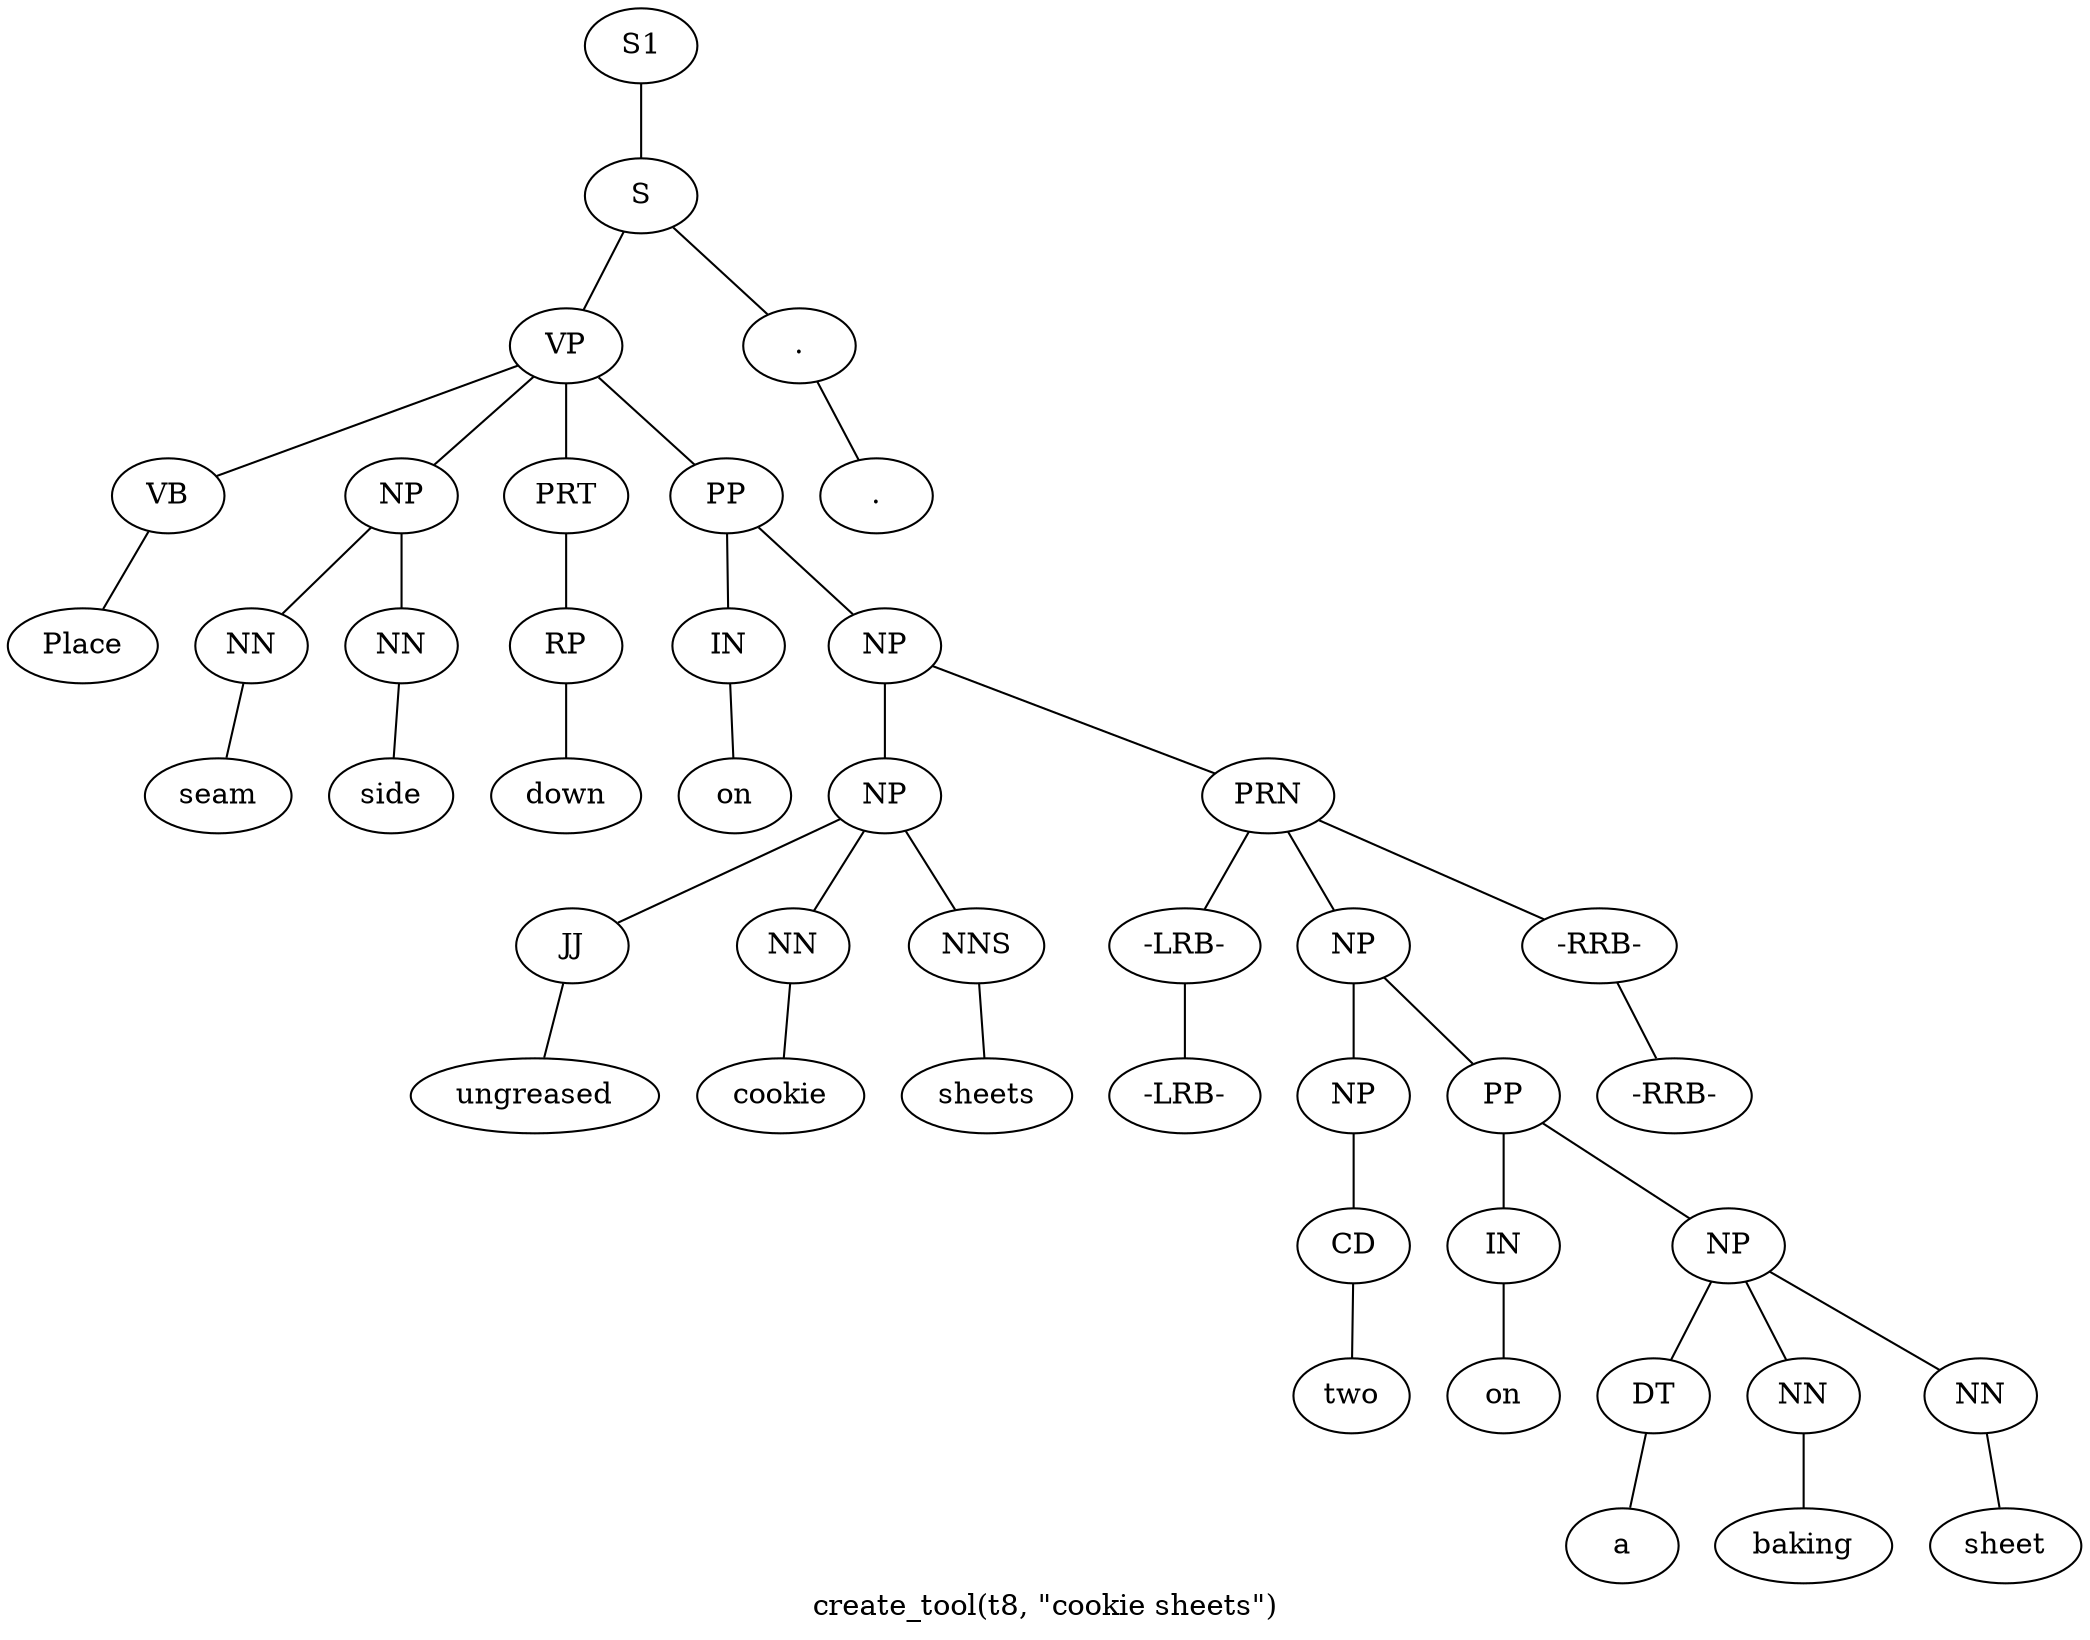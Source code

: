 graph SyntaxGraph {
	label = "create_tool(t8, \"cookie sheets\")";
	Node0 [label="S1"];
	Node1 [label="S"];
	Node2 [label="VP"];
	Node3 [label="VB"];
	Node4 [label="Place"];
	Node5 [label="NP"];
	Node6 [label="NN"];
	Node7 [label="seam"];
	Node8 [label="NN"];
	Node9 [label="side"];
	Node10 [label="PRT"];
	Node11 [label="RP"];
	Node12 [label="down"];
	Node13 [label="PP"];
	Node14 [label="IN"];
	Node15 [label="on"];
	Node16 [label="NP"];
	Node17 [label="NP"];
	Node18 [label="JJ"];
	Node19 [label="ungreased"];
	Node20 [label="NN"];
	Node21 [label="cookie"];
	Node22 [label="NNS"];
	Node23 [label="sheets"];
	Node24 [label="PRN"];
	Node25 [label="-LRB-"];
	Node26 [label="-LRB-"];
	Node27 [label="NP"];
	Node28 [label="NP"];
	Node29 [label="CD"];
	Node30 [label="two"];
	Node31 [label="PP"];
	Node32 [label="IN"];
	Node33 [label="on"];
	Node34 [label="NP"];
	Node35 [label="DT"];
	Node36 [label="a"];
	Node37 [label="NN"];
	Node38 [label="baking"];
	Node39 [label="NN"];
	Node40 [label="sheet"];
	Node41 [label="-RRB-"];
	Node42 [label="-RRB-"];
	Node43 [label="."];
	Node44 [label="."];

	Node0 -- Node1;
	Node1 -- Node2;
	Node1 -- Node43;
	Node2 -- Node3;
	Node2 -- Node5;
	Node2 -- Node10;
	Node2 -- Node13;
	Node3 -- Node4;
	Node5 -- Node6;
	Node5 -- Node8;
	Node6 -- Node7;
	Node8 -- Node9;
	Node10 -- Node11;
	Node11 -- Node12;
	Node13 -- Node14;
	Node13 -- Node16;
	Node14 -- Node15;
	Node16 -- Node17;
	Node16 -- Node24;
	Node17 -- Node18;
	Node17 -- Node20;
	Node17 -- Node22;
	Node18 -- Node19;
	Node20 -- Node21;
	Node22 -- Node23;
	Node24 -- Node25;
	Node24 -- Node27;
	Node24 -- Node41;
	Node25 -- Node26;
	Node27 -- Node28;
	Node27 -- Node31;
	Node28 -- Node29;
	Node29 -- Node30;
	Node31 -- Node32;
	Node31 -- Node34;
	Node32 -- Node33;
	Node34 -- Node35;
	Node34 -- Node37;
	Node34 -- Node39;
	Node35 -- Node36;
	Node37 -- Node38;
	Node39 -- Node40;
	Node41 -- Node42;
	Node43 -- Node44;
}